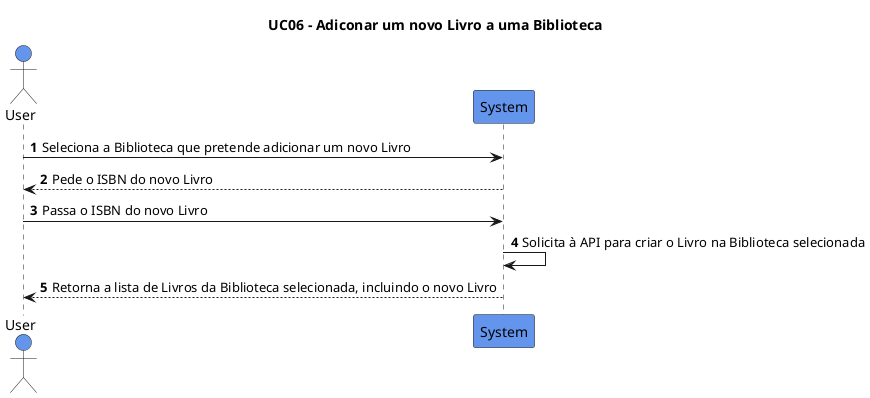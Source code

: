 @startuml
'https://plantuml.com/sequence-diagram

title UC06 - Adiconar um novo Livro a uma Biblioteca
autonumber

actor User as User #6495ED
participant System as System #6495ED

User -> System: Seleciona a Biblioteca que pretende adicionar um novo Livro
System --> User: Pede o ISBN do novo Livro
User -> System: Passa o ISBN do novo Livro
System -> System: Solicita à API para criar o Livro na Biblioteca selecionada
System --> User: Retorna a lista de Livros da Biblioteca selecionada, incluindo o novo Livro

@enduml